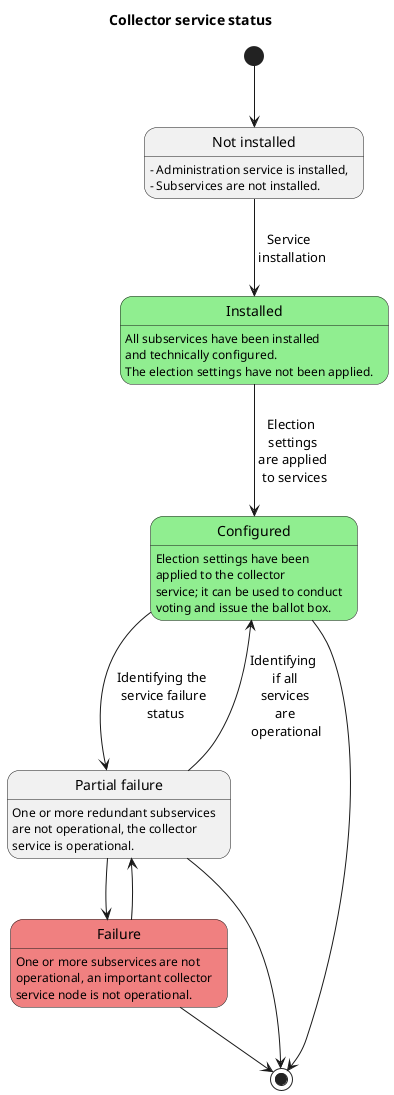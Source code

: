 @startuml

Title Collector service status

skinparam state {
  BackgroundColor<<OK>> LightGreen
  BackgroundColor<<Error>> LightCoral
}

state "Not installed" as Notinstalled
Notinstalled : - Administration service is installed,
Notinstalled : - Subservices are not installed.

state Installed <<OK>>
Installed : All subservices have been installed
Installed : and technically configured.
Installed : The election settings have not been applied.

state Configured <<OK>>
Configured : Election settings have been
Configured : applied to the collector
Configured : service; it can be used to conduct
Configured : voting and issue the ballot box.

state Failure <<Error>>
Failure : One or more subservices are not
Failure : operational, an important collector
Failure : service node is not operational.

state "Partial failure" as OsalineTõrge
OsalineTõrge : One or more redundant subservices
OsalineTõrge : are not operational, the collector
OsalineTõrge : service is operational.


[*] --> Notinstalled

Notinstalled --> Installed : Service \n installation

Installed --> Configured : Election \n settings \n are applied \n to services

Configured --> OsalineTõrge : Identifying the \n service failure \n status
Configured --> [*]

OsalineTõrge --> Configured : Identifying \n if all \n services \n are \n operational
OsalineTõrge --> Failure
OsalineTõrge --> [*]

Failure --> OsalineTõrge
Failure --> [*]

@enduml
